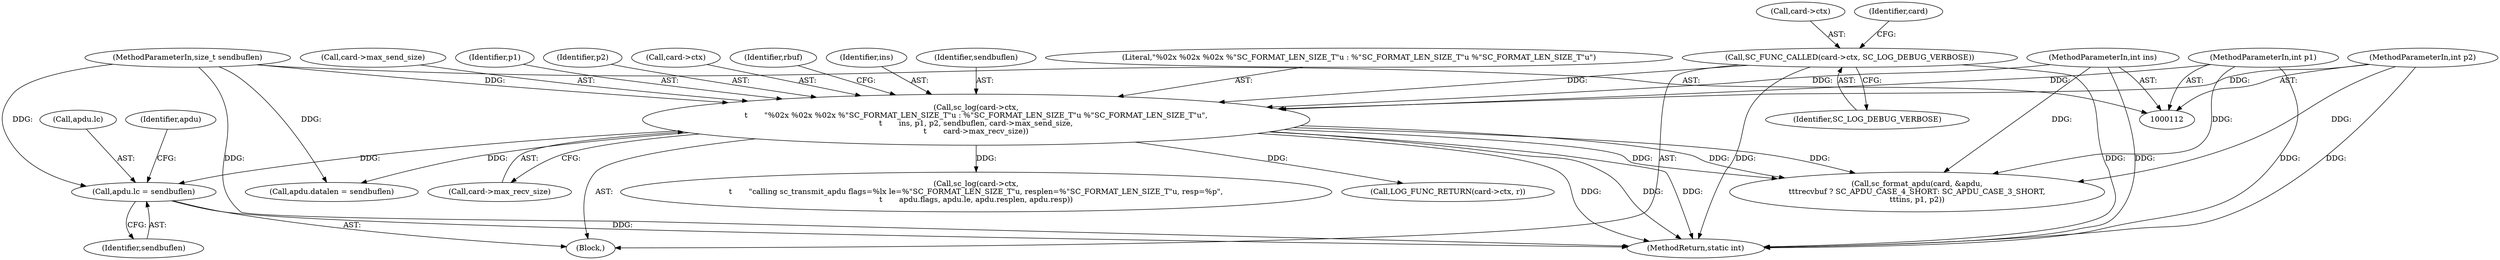 digraph "0_OpenSC_8fe377e93b4b56060e5bbfb6f3142ceaeca744fa_14@API" {
"1000236" [label="(Call,apdu.lc = sendbuflen)"];
"1000145" [label="(Call,sc_log(card->ctx,\n\t       \"%02x %02x %02x %\"SC_FORMAT_LEN_SIZE_T\"u : %\"SC_FORMAT_LEN_SIZE_T\"u %\"SC_FORMAT_LEN_SIZE_T\"u\",\n\t       ins, p1, p2, sendbuflen, card->max_send_size,\n\t       card->max_recv_size))"];
"1000140" [label="(Call,SC_FUNC_CALLED(card->ctx, SC_LOG_DEBUG_VERBOSE))"];
"1000114" [label="(MethodParameterIn,int ins)"];
"1000115" [label="(MethodParameterIn,int p1)"];
"1000116" [label="(MethodParameterIn,int p2)"];
"1000118" [label="(MethodParameterIn,size_t sendbuflen)"];
"1000157" [label="(Call,card->max_recv_size)"];
"1000240" [label="(Identifier,sendbuflen)"];
"1000241" [label="(Call,apdu.datalen = sendbuflen)"];
"1000116" [label="(MethodParameterIn,int p2)"];
"1000151" [label="(Identifier,p1)"];
"1000121" [label="(Block,)"];
"1000495" [label="(MethodReturn,static int)"];
"1000144" [label="(Identifier,SC_LOG_DEBUG_VERBOSE)"];
"1000114" [label="(MethodParameterIn,int ins)"];
"1000199" [label="(Call,sc_format_apdu(card, &apdu,\n\t\t\trecvbuf ? SC_APDU_CASE_4_SHORT: SC_APDU_CASE_3_SHORT,\n\t\t\tins, p1, p2))"];
"1000291" [label="(Call,sc_log(card->ctx,\n\t       \"calling sc_transmit_apdu flags=%lx le=%\"SC_FORMAT_LEN_SIZE_T\"u, resplen=%\"SC_FORMAT_LEN_SIZE_T\"u, resp=%p\",\n\t       apdu.flags, apdu.le, apdu.resplen, apdu.resp))"];
"1000194" [label="(Call,LOG_FUNC_RETURN(card->ctx, r))"];
"1000237" [label="(Call,apdu.lc)"];
"1000152" [label="(Identifier,p2)"];
"1000115" [label="(MethodParameterIn,int p1)"];
"1000140" [label="(Call,SC_FUNC_CALLED(card->ctx, SC_LOG_DEBUG_VERBOSE))"];
"1000118" [label="(MethodParameterIn,size_t sendbuflen)"];
"1000236" [label="(Call,apdu.lc = sendbuflen)"];
"1000146" [label="(Call,card->ctx)"];
"1000141" [label="(Call,card->ctx)"];
"1000161" [label="(Identifier,rbuf)"];
"1000150" [label="(Identifier,ins)"];
"1000243" [label="(Identifier,apdu)"];
"1000145" [label="(Call,sc_log(card->ctx,\n\t       \"%02x %02x %02x %\"SC_FORMAT_LEN_SIZE_T\"u : %\"SC_FORMAT_LEN_SIZE_T\"u %\"SC_FORMAT_LEN_SIZE_T\"u\",\n\t       ins, p1, p2, sendbuflen, card->max_send_size,\n\t       card->max_recv_size))"];
"1000147" [label="(Identifier,card)"];
"1000153" [label="(Identifier,sendbuflen)"];
"1000149" [label="(Literal,\"%02x %02x %02x %\"SC_FORMAT_LEN_SIZE_T\"u : %\"SC_FORMAT_LEN_SIZE_T\"u %\"SC_FORMAT_LEN_SIZE_T\"u\")"];
"1000154" [label="(Call,card->max_send_size)"];
"1000236" -> "1000121"  [label="AST: "];
"1000236" -> "1000240"  [label="CFG: "];
"1000237" -> "1000236"  [label="AST: "];
"1000240" -> "1000236"  [label="AST: "];
"1000243" -> "1000236"  [label="CFG: "];
"1000236" -> "1000495"  [label="DDG: "];
"1000145" -> "1000236"  [label="DDG: "];
"1000118" -> "1000236"  [label="DDG: "];
"1000145" -> "1000121"  [label="AST: "];
"1000145" -> "1000157"  [label="CFG: "];
"1000146" -> "1000145"  [label="AST: "];
"1000149" -> "1000145"  [label="AST: "];
"1000150" -> "1000145"  [label="AST: "];
"1000151" -> "1000145"  [label="AST: "];
"1000152" -> "1000145"  [label="AST: "];
"1000153" -> "1000145"  [label="AST: "];
"1000154" -> "1000145"  [label="AST: "];
"1000157" -> "1000145"  [label="AST: "];
"1000161" -> "1000145"  [label="CFG: "];
"1000145" -> "1000495"  [label="DDG: "];
"1000145" -> "1000495"  [label="DDG: "];
"1000145" -> "1000495"  [label="DDG: "];
"1000140" -> "1000145"  [label="DDG: "];
"1000114" -> "1000145"  [label="DDG: "];
"1000115" -> "1000145"  [label="DDG: "];
"1000116" -> "1000145"  [label="DDG: "];
"1000118" -> "1000145"  [label="DDG: "];
"1000145" -> "1000194"  [label="DDG: "];
"1000145" -> "1000199"  [label="DDG: "];
"1000145" -> "1000199"  [label="DDG: "];
"1000145" -> "1000199"  [label="DDG: "];
"1000145" -> "1000241"  [label="DDG: "];
"1000145" -> "1000291"  [label="DDG: "];
"1000140" -> "1000121"  [label="AST: "];
"1000140" -> "1000144"  [label="CFG: "];
"1000141" -> "1000140"  [label="AST: "];
"1000144" -> "1000140"  [label="AST: "];
"1000147" -> "1000140"  [label="CFG: "];
"1000140" -> "1000495"  [label="DDG: "];
"1000140" -> "1000495"  [label="DDG: "];
"1000114" -> "1000112"  [label="AST: "];
"1000114" -> "1000495"  [label="DDG: "];
"1000114" -> "1000199"  [label="DDG: "];
"1000115" -> "1000112"  [label="AST: "];
"1000115" -> "1000495"  [label="DDG: "];
"1000115" -> "1000199"  [label="DDG: "];
"1000116" -> "1000112"  [label="AST: "];
"1000116" -> "1000495"  [label="DDG: "];
"1000116" -> "1000199"  [label="DDG: "];
"1000118" -> "1000112"  [label="AST: "];
"1000118" -> "1000495"  [label="DDG: "];
"1000118" -> "1000241"  [label="DDG: "];
}
